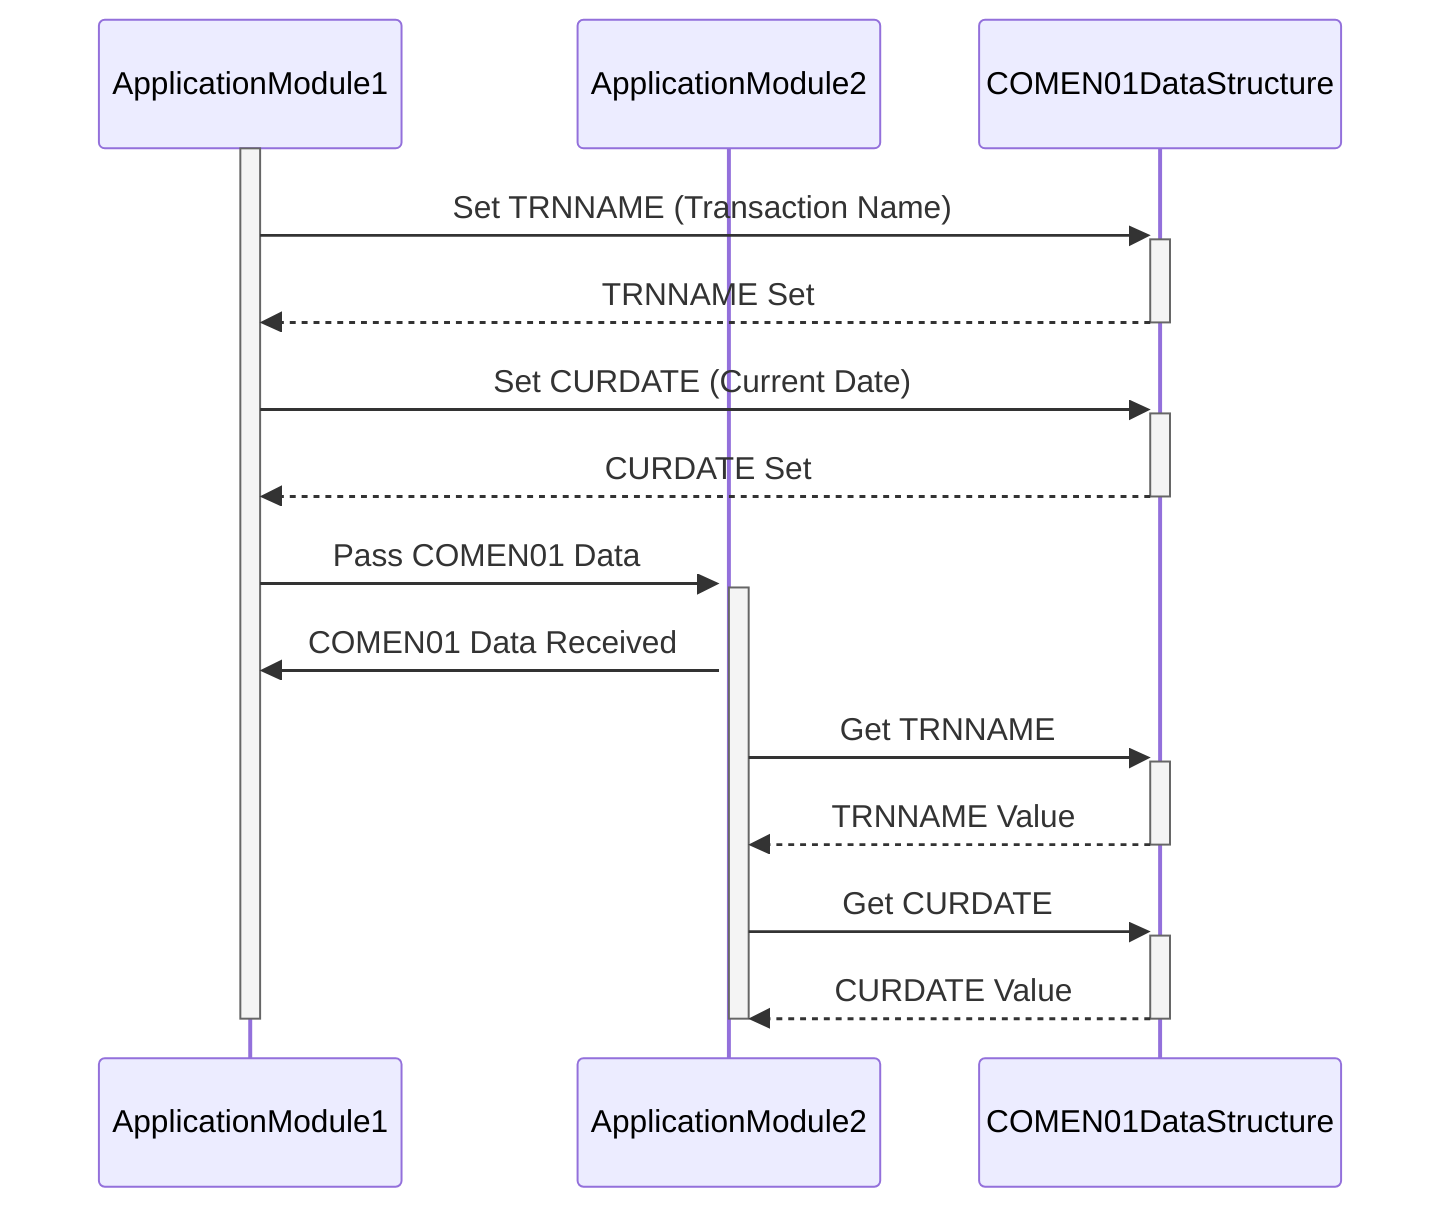 sequenceDiagram
    participant ApplicationModule1
    participant ApplicationModule2
    participant COMEN01DataStructure

    activate ApplicationModule1
    ApplicationModule1->>+COMEN01DataStructure: Set TRNNAME (Transaction Name)
    COMEN01DataStructure-->>-ApplicationModule1: TRNNAME Set

    ApplicationModule1->>+COMEN01DataStructure: Set CURDATE (Current Date)
    COMEN01DataStructure-->>-ApplicationModule1: CURDATE Set

    ApplicationModule1->>+ApplicationModule2: Pass COMEN01 Data
    activate ApplicationModule2
    ApplicationModule2->>ApplicationModule1: COMEN01 Data Received

    ApplicationModule2->>+COMEN01DataStructure: Get TRNNAME
    COMEN01DataStructure-->>-ApplicationModule2: TRNNAME Value

    ApplicationModule2->>+COMEN01DataStructure: Get CURDATE
    COMEN01DataStructure-->>-ApplicationModule2: CURDATE Value
    deactivate ApplicationModule2
    deactivate ApplicationModule1